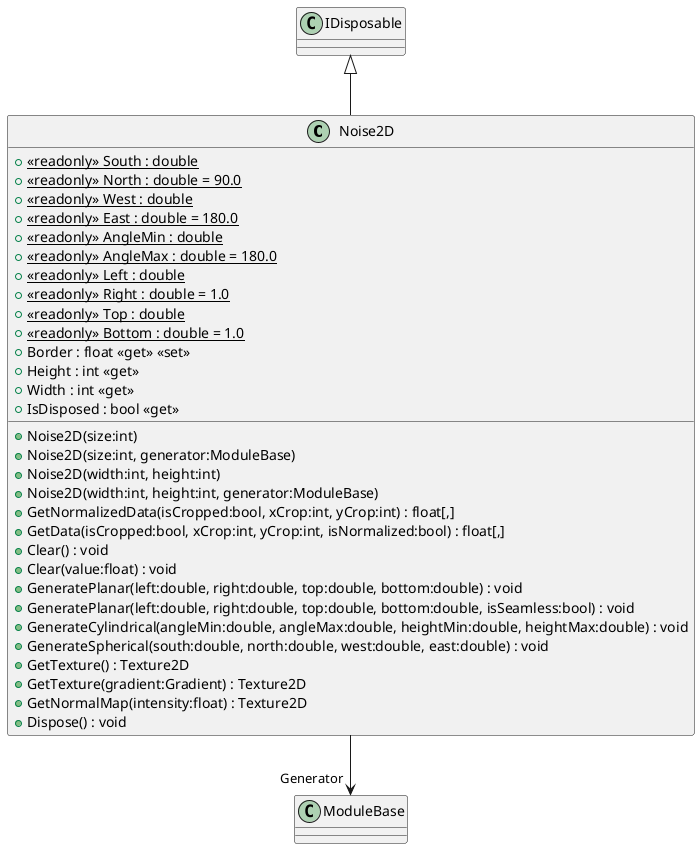 @startuml
class Noise2D {
    + {static} <<readonly>> South : double
    + {static} <<readonly>> North : double = 90.0
    + {static} <<readonly>> West : double
    + {static} <<readonly>> East : double = 180.0
    + {static} <<readonly>> AngleMin : double
    + {static} <<readonly>> AngleMax : double = 180.0
    + {static} <<readonly>> Left : double
    + {static} <<readonly>> Right : double = 1.0
    + {static} <<readonly>> Top : double
    + {static} <<readonly>> Bottom : double = 1.0
    + Border : float <<get>> <<set>>
    + Height : int <<get>>
    + Width : int <<get>>
    + IsDisposed : bool <<get>>
    + Noise2D(size:int)
    + Noise2D(size:int, generator:ModuleBase)
    + Noise2D(width:int, height:int)
    + Noise2D(width:int, height:int, generator:ModuleBase)
    + GetNormalizedData(isCropped:bool, xCrop:int, yCrop:int) : float[,]
    + GetData(isCropped:bool, xCrop:int, yCrop:int, isNormalized:bool) : float[,]
    + Clear() : void
    + Clear(value:float) : void
    + GeneratePlanar(left:double, right:double, top:double, bottom:double) : void
    + GeneratePlanar(left:double, right:double, top:double, bottom:double, isSeamless:bool) : void
    + GenerateCylindrical(angleMin:double, angleMax:double, heightMin:double, heightMax:double) : void
    + GenerateSpherical(south:double, north:double, west:double, east:double) : void
    + GetTexture() : Texture2D
    + GetTexture(gradient:Gradient) : Texture2D
    + GetNormalMap(intensity:float) : Texture2D
    + Dispose() : void
}
IDisposable <|-- Noise2D
Noise2D --> "Generator" ModuleBase
@enduml
